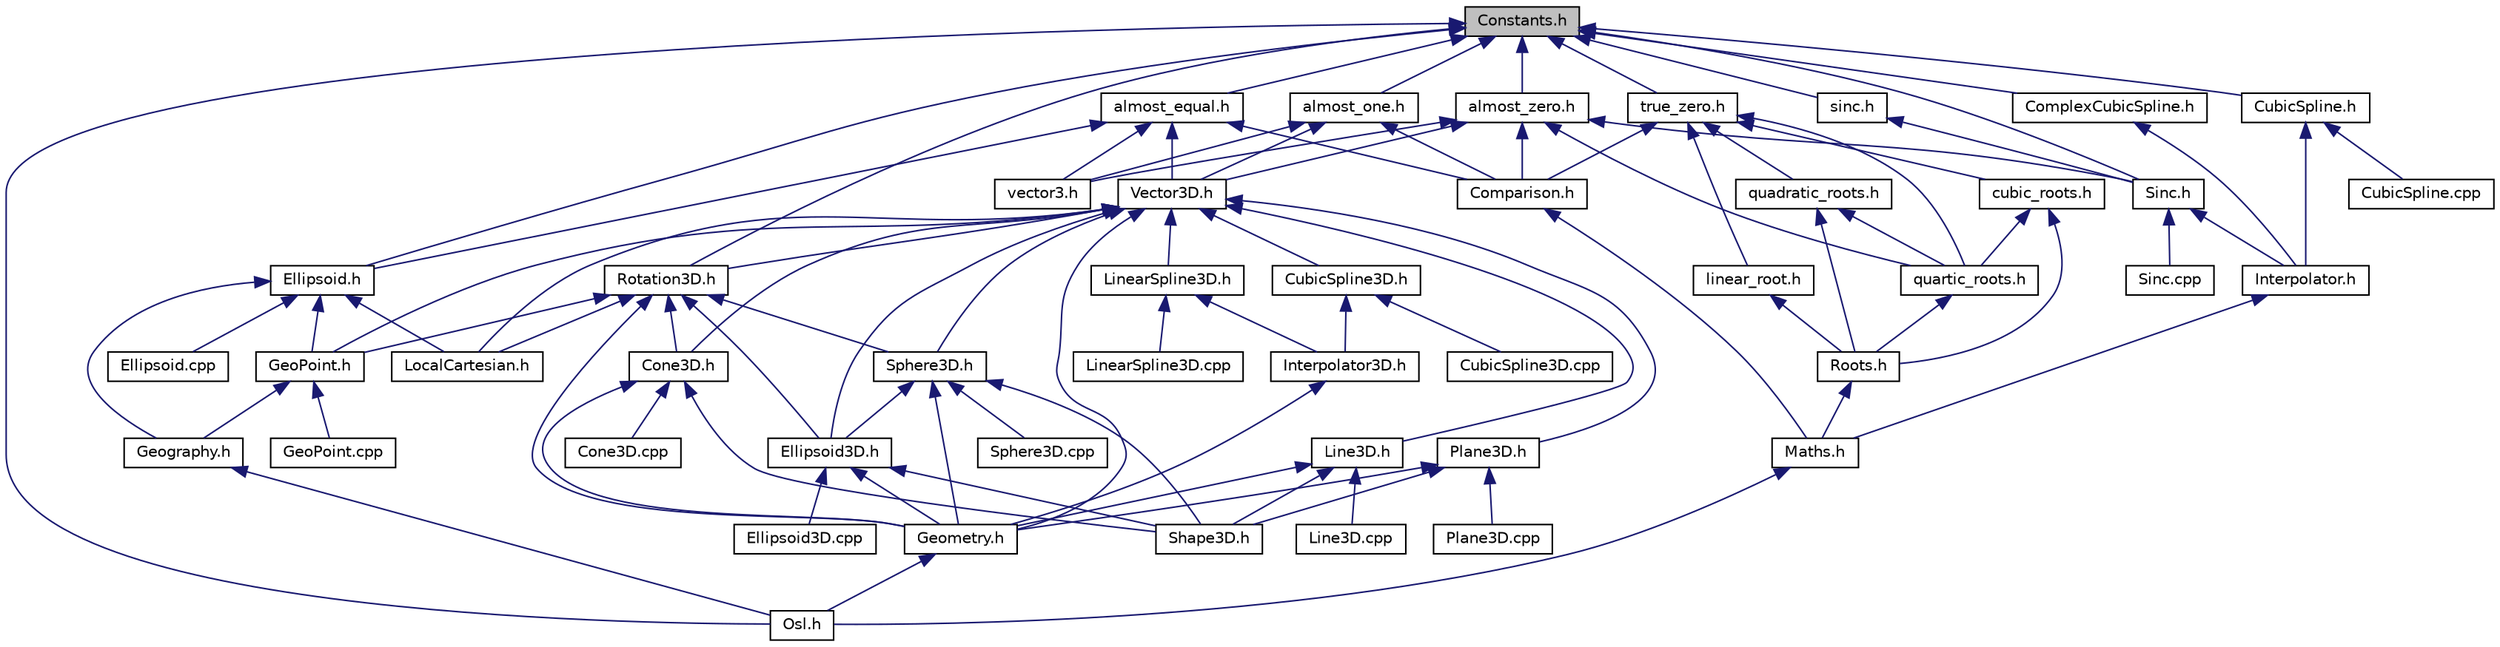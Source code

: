 digraph "Constants.h"
{
 // LATEX_PDF_SIZE
  edge [fontname="Helvetica",fontsize="10",labelfontname="Helvetica",labelfontsize="10"];
  node [fontname="Helvetica",fontsize="10",shape=record];
  Node1 [label="Constants.h",height=0.2,width=0.4,color="black", fillcolor="grey75", style="filled", fontcolor="black",tooltip="Header file for the Osl::Constants namespace."];
  Node1 -> Node2 [dir="back",color="midnightblue",fontsize="10",style="solid",fontname="Helvetica"];
  Node2 [label="Ellipsoid.h",height=0.2,width=0.4,color="black", fillcolor="white", style="filled",URL="$Ellipsoid_8h.html",tooltip="Header file of Osl::Geography::Ellipsoid class."];
  Node2 -> Node3 [dir="back",color="midnightblue",fontsize="10",style="solid",fontname="Helvetica"];
  Node3 [label="Ellipsoid.cpp",height=0.2,width=0.4,color="black", fillcolor="white", style="filled",URL="$Ellipsoid_8cpp.html",tooltip="Source file of Osl::Geography::Ellipsoid class."];
  Node2 -> Node4 [dir="back",color="midnightblue",fontsize="10",style="solid",fontname="Helvetica"];
  Node4 [label="Geography.h",height=0.2,width=0.4,color="black", fillcolor="white", style="filled",URL="$Geography_8h.html",tooltip="Header file of Osl::Geography namespace."];
  Node4 -> Node5 [dir="back",color="midnightblue",fontsize="10",style="solid",fontname="Helvetica"];
  Node5 [label="Osl.h",height=0.2,width=0.4,color="black", fillcolor="white", style="filled",URL="$Osl_8h.html",tooltip="Header file for the Osl library."];
  Node2 -> Node6 [dir="back",color="midnightblue",fontsize="10",style="solid",fontname="Helvetica"];
  Node6 [label="GeoPoint.h",height=0.2,width=0.4,color="black", fillcolor="white", style="filled",URL="$GeoPoint_8h.html",tooltip="Header file of Osl::Geography::GeoPoint class."];
  Node6 -> Node4 [dir="back",color="midnightblue",fontsize="10",style="solid",fontname="Helvetica"];
  Node6 -> Node7 [dir="back",color="midnightblue",fontsize="10",style="solid",fontname="Helvetica"];
  Node7 [label="GeoPoint.cpp",height=0.2,width=0.4,color="black", fillcolor="white", style="filled",URL="$GeoPoint_8cpp.html",tooltip="Source file of Osl::Geography::GeoPoint class."];
  Node2 -> Node8 [dir="back",color="midnightblue",fontsize="10",style="solid",fontname="Helvetica"];
  Node8 [label="LocalCartesian.h",height=0.2,width=0.4,color="black", fillcolor="white", style="filled",URL="$LocalCartesian_8h.html",tooltip="Header file of Osl::Geography::LocalENU and Osl::Geography::LocalNED."];
  Node1 -> Node9 [dir="back",color="midnightblue",fontsize="10",style="solid",fontname="Helvetica"];
  Node9 [label="Rotation3D.h",height=0.2,width=0.4,color="black", fillcolor="white", style="filled",URL="$Rotation3D_8h.html",tooltip="Header file of Osl::Geometry::Rotation3D class."];
  Node9 -> Node6 [dir="back",color="midnightblue",fontsize="10",style="solid",fontname="Helvetica"];
  Node9 -> Node8 [dir="back",color="midnightblue",fontsize="10",style="solid",fontname="Helvetica"];
  Node9 -> Node10 [dir="back",color="midnightblue",fontsize="10",style="solid",fontname="Helvetica"];
  Node10 [label="Geometry.h",height=0.2,width=0.4,color="black", fillcolor="white", style="filled",URL="$Geometry_8h.html",tooltip="Header file for Osl::Geometry namespace."];
  Node10 -> Node5 [dir="back",color="midnightblue",fontsize="10",style="solid",fontname="Helvetica"];
  Node9 -> Node11 [dir="back",color="midnightblue",fontsize="10",style="solid",fontname="Helvetica"];
  Node11 [label="Cone3D.h",height=0.2,width=0.4,color="black", fillcolor="white", style="filled",URL="$Cone3D_8h.html",tooltip="Header file of Osl::Geometry::Shape3D::Cone3D class."];
  Node11 -> Node10 [dir="back",color="midnightblue",fontsize="10",style="solid",fontname="Helvetica"];
  Node11 -> Node12 [dir="back",color="midnightblue",fontsize="10",style="solid",fontname="Helvetica"];
  Node12 [label="Cone3D.cpp",height=0.2,width=0.4,color="black", fillcolor="white", style="filled",URL="$Cone3D_8cpp.html",tooltip="Source file of Osl::Geometry::Shape3D::Cone3D class."];
  Node11 -> Node13 [dir="back",color="midnightblue",fontsize="10",style="solid",fontname="Helvetica"];
  Node13 [label="Shape3D.h",height=0.2,width=0.4,color="black", fillcolor="white", style="filled",URL="$Shape3D_8h.html",tooltip="Header file of Osl::Geometry::Shape3D namespace."];
  Node9 -> Node14 [dir="back",color="midnightblue",fontsize="10",style="solid",fontname="Helvetica"];
  Node14 [label="Sphere3D.h",height=0.2,width=0.4,color="black", fillcolor="white", style="filled",URL="$Sphere3D_8h.html",tooltip="Header file of Osl::Geometry::Shape3D::Sphere3D class."];
  Node14 -> Node10 [dir="back",color="midnightblue",fontsize="10",style="solid",fontname="Helvetica"];
  Node14 -> Node15 [dir="back",color="midnightblue",fontsize="10",style="solid",fontname="Helvetica"];
  Node15 [label="Ellipsoid3D.h",height=0.2,width=0.4,color="black", fillcolor="white", style="filled",URL="$Ellipsoid3D_8h.html",tooltip="Header file of Osl::Geometry::Shape3D::Ellipsoid3D class."];
  Node15 -> Node10 [dir="back",color="midnightblue",fontsize="10",style="solid",fontname="Helvetica"];
  Node15 -> Node16 [dir="back",color="midnightblue",fontsize="10",style="solid",fontname="Helvetica"];
  Node16 [label="Ellipsoid3D.cpp",height=0.2,width=0.4,color="black", fillcolor="white", style="filled",URL="$Ellipsoid3D_8cpp.html",tooltip="Header file of Osl::Geometry::Shape3D::Ellipsoid3D class."];
  Node15 -> Node13 [dir="back",color="midnightblue",fontsize="10",style="solid",fontname="Helvetica"];
  Node14 -> Node13 [dir="back",color="midnightblue",fontsize="10",style="solid",fontname="Helvetica"];
  Node14 -> Node17 [dir="back",color="midnightblue",fontsize="10",style="solid",fontname="Helvetica"];
  Node17 [label="Sphere3D.cpp",height=0.2,width=0.4,color="black", fillcolor="white", style="filled",URL="$Sphere3D_8cpp.html",tooltip="Source file of Osl::Geometry::Shape3D::Sphere3D class."];
  Node9 -> Node15 [dir="back",color="midnightblue",fontsize="10",style="solid",fontname="Helvetica"];
  Node1 -> Node18 [dir="back",color="midnightblue",fontsize="10",style="solid",fontname="Helvetica"];
  Node18 [label="almost_equal.h",height=0.2,width=0.4,color="black", fillcolor="white", style="filled",URL="$almost__equal_8h.html",tooltip="Header file for the Osl::Maths::Comparison::almost_equal functions."];
  Node18 -> Node2 [dir="back",color="midnightblue",fontsize="10",style="solid",fontname="Helvetica"];
  Node18 -> Node19 [dir="back",color="midnightblue",fontsize="10",style="solid",fontname="Helvetica"];
  Node19 [label="Vector3D.h",height=0.2,width=0.4,color="black", fillcolor="white", style="filled",URL="$Vector3D_8h.html",tooltip="Header file of Osl::Geometry::Vector3D class."];
  Node19 -> Node6 [dir="back",color="midnightblue",fontsize="10",style="solid",fontname="Helvetica"];
  Node19 -> Node8 [dir="back",color="midnightblue",fontsize="10",style="solid",fontname="Helvetica"];
  Node19 -> Node10 [dir="back",color="midnightblue",fontsize="10",style="solid",fontname="Helvetica"];
  Node19 -> Node9 [dir="back",color="midnightblue",fontsize="10",style="solid",fontname="Helvetica"];
  Node19 -> Node20 [dir="back",color="midnightblue",fontsize="10",style="solid",fontname="Helvetica"];
  Node20 [label="LinearSpline3D.h",height=0.2,width=0.4,color="black", fillcolor="white", style="filled",URL="$LinearSpline3D_8h.html",tooltip="Header file of Osl::Geometry::Interpolator3D::LinearSpline3D class."];
  Node20 -> Node21 [dir="back",color="midnightblue",fontsize="10",style="solid",fontname="Helvetica"];
  Node21 [label="Interpolator3D.h",height=0.2,width=0.4,color="black", fillcolor="white", style="filled",URL="$Interpolator3D_8h.html",tooltip="Header file of Osl::Geometry::Interpolator3D namespace."];
  Node21 -> Node10 [dir="back",color="midnightblue",fontsize="10",style="solid",fontname="Helvetica"];
  Node20 -> Node22 [dir="back",color="midnightblue",fontsize="10",style="solid",fontname="Helvetica"];
  Node22 [label="LinearSpline3D.cpp",height=0.2,width=0.4,color="black", fillcolor="white", style="filled",URL="$LinearSpline3D_8cpp.html",tooltip="Source file of Osl::Geometry::Interpolator3D::LinearSpline3D class."];
  Node19 -> Node23 [dir="back",color="midnightblue",fontsize="10",style="solid",fontname="Helvetica"];
  Node23 [label="CubicSpline3D.h",height=0.2,width=0.4,color="black", fillcolor="white", style="filled",URL="$CubicSpline3D_8h.html",tooltip="Header file of Osl::Geometry::Interpolator::CubicSpline3D class."];
  Node23 -> Node21 [dir="back",color="midnightblue",fontsize="10",style="solid",fontname="Helvetica"];
  Node23 -> Node24 [dir="back",color="midnightblue",fontsize="10",style="solid",fontname="Helvetica"];
  Node24 [label="CubicSpline3D.cpp",height=0.2,width=0.4,color="black", fillcolor="white", style="filled",URL="$CubicSpline3D_8cpp.html",tooltip="Source file of Osl::Geometry::Interpolator::CubicSpline3D class."];
  Node19 -> Node25 [dir="back",color="midnightblue",fontsize="10",style="solid",fontname="Helvetica"];
  Node25 [label="Line3D.h",height=0.2,width=0.4,color="black", fillcolor="white", style="filled",URL="$Line3D_8h.html",tooltip="Header file of Osl::Geometry::Shape3D::Line3D class."];
  Node25 -> Node10 [dir="back",color="midnightblue",fontsize="10",style="solid",fontname="Helvetica"];
  Node25 -> Node26 [dir="back",color="midnightblue",fontsize="10",style="solid",fontname="Helvetica"];
  Node26 [label="Line3D.cpp",height=0.2,width=0.4,color="black", fillcolor="white", style="filled",URL="$Line3D_8cpp.html",tooltip="Source file of Osl::Geometry::Shape3D::Line3D class."];
  Node25 -> Node13 [dir="back",color="midnightblue",fontsize="10",style="solid",fontname="Helvetica"];
  Node19 -> Node27 [dir="back",color="midnightblue",fontsize="10",style="solid",fontname="Helvetica"];
  Node27 [label="Plane3D.h",height=0.2,width=0.4,color="black", fillcolor="white", style="filled",URL="$Plane3D_8h.html",tooltip="Header file of Osl::Geometry::Shape3D::Plane3D class."];
  Node27 -> Node10 [dir="back",color="midnightblue",fontsize="10",style="solid",fontname="Helvetica"];
  Node27 -> Node28 [dir="back",color="midnightblue",fontsize="10",style="solid",fontname="Helvetica"];
  Node28 [label="Plane3D.cpp",height=0.2,width=0.4,color="black", fillcolor="white", style="filled",URL="$Plane3D_8cpp.html",tooltip="Source file of Osl::Geometry::Shape3D::Plane3D class."];
  Node27 -> Node13 [dir="back",color="midnightblue",fontsize="10",style="solid",fontname="Helvetica"];
  Node19 -> Node11 [dir="back",color="midnightblue",fontsize="10",style="solid",fontname="Helvetica"];
  Node19 -> Node14 [dir="back",color="midnightblue",fontsize="10",style="solid",fontname="Helvetica"];
  Node19 -> Node15 [dir="back",color="midnightblue",fontsize="10",style="solid",fontname="Helvetica"];
  Node18 -> Node29 [dir="back",color="midnightblue",fontsize="10",style="solid",fontname="Helvetica"];
  Node29 [label="vector3.h",height=0.2,width=0.4,color="black", fillcolor="white", style="filled",URL="$vector3_8h_source.html",tooltip=" "];
  Node18 -> Node30 [dir="back",color="midnightblue",fontsize="10",style="solid",fontname="Helvetica"];
  Node30 [label="Comparison.h",height=0.2,width=0.4,color="black", fillcolor="white", style="filled",URL="$Comparison_8h.html",tooltip="Header file of Osl::Maths::Comparison namespace."];
  Node30 -> Node31 [dir="back",color="midnightblue",fontsize="10",style="solid",fontname="Helvetica"];
  Node31 [label="Maths.h",height=0.2,width=0.4,color="black", fillcolor="white", style="filled",URL="$Maths_8h.html",tooltip="Header file of Osl::Maths namespace."];
  Node31 -> Node5 [dir="back",color="midnightblue",fontsize="10",style="solid",fontname="Helvetica"];
  Node1 -> Node32 [dir="back",color="midnightblue",fontsize="10",style="solid",fontname="Helvetica"];
  Node32 [label="almost_one.h",height=0.2,width=0.4,color="black", fillcolor="white", style="filled",URL="$almost__one_8h.html",tooltip="Header file for the Osl::Maths::Comparison::almost_one functions."];
  Node32 -> Node19 [dir="back",color="midnightblue",fontsize="10",style="solid",fontname="Helvetica"];
  Node32 -> Node29 [dir="back",color="midnightblue",fontsize="10",style="solid",fontname="Helvetica"];
  Node32 -> Node30 [dir="back",color="midnightblue",fontsize="10",style="solid",fontname="Helvetica"];
  Node1 -> Node33 [dir="back",color="midnightblue",fontsize="10",style="solid",fontname="Helvetica"];
  Node33 [label="almost_zero.h",height=0.2,width=0.4,color="black", fillcolor="white", style="filled",URL="$almost__zero_8h.html",tooltip="Header file for the Osl::Maths::Comparison::almost_zero functions."];
  Node33 -> Node19 [dir="back",color="midnightblue",fontsize="10",style="solid",fontname="Helvetica"];
  Node33 -> Node29 [dir="back",color="midnightblue",fontsize="10",style="solid",fontname="Helvetica"];
  Node33 -> Node30 [dir="back",color="midnightblue",fontsize="10",style="solid",fontname="Helvetica"];
  Node33 -> Node34 [dir="back",color="midnightblue",fontsize="10",style="solid",fontname="Helvetica"];
  Node34 [label="Sinc.h",height=0.2,width=0.4,color="black", fillcolor="white", style="filled",URL="$Sinc_8h.html",tooltip="Header file of Osl::Maths::Interpolator::Sinc class."];
  Node34 -> Node35 [dir="back",color="midnightblue",fontsize="10",style="solid",fontname="Helvetica"];
  Node35 [label="Interpolator.h",height=0.2,width=0.4,color="black", fillcolor="white", style="filled",URL="$Interpolator_8h.html",tooltip="Header file of Osl::Maths::Interpolator namespace."];
  Node35 -> Node31 [dir="back",color="midnightblue",fontsize="10",style="solid",fontname="Helvetica"];
  Node34 -> Node36 [dir="back",color="midnightblue",fontsize="10",style="solid",fontname="Helvetica"];
  Node36 [label="Sinc.cpp",height=0.2,width=0.4,color="black", fillcolor="white", style="filled",URL="$Sinc_8cpp.html",tooltip="Source file of Osl::Maths::Interpolator::Sinc class."];
  Node33 -> Node37 [dir="back",color="midnightblue",fontsize="10",style="solid",fontname="Helvetica"];
  Node37 [label="quartic_roots.h",height=0.2,width=0.4,color="black", fillcolor="white", style="filled",URL="$quartic__roots_8h.html",tooltip="Header file for Osl::Maths::Roots::quartic_roots functions."];
  Node37 -> Node38 [dir="back",color="midnightblue",fontsize="10",style="solid",fontname="Helvetica"];
  Node38 [label="Roots.h",height=0.2,width=0.4,color="black", fillcolor="white", style="filled",URL="$Roots_8h.html",tooltip="Header file for Osl::Maths::Roots::Roots namespace."];
  Node38 -> Node31 [dir="back",color="midnightblue",fontsize="10",style="solid",fontname="Helvetica"];
  Node1 -> Node39 [dir="back",color="midnightblue",fontsize="10",style="solid",fontname="Helvetica"];
  Node39 [label="true_zero.h",height=0.2,width=0.4,color="black", fillcolor="white", style="filled",URL="$true__zero_8h.html",tooltip="Header file for the Osl::Maths::Comparison::true_zero functions."];
  Node39 -> Node30 [dir="back",color="midnightblue",fontsize="10",style="solid",fontname="Helvetica"];
  Node39 -> Node40 [dir="back",color="midnightblue",fontsize="10",style="solid",fontname="Helvetica"];
  Node40 [label="linear_root.h",height=0.2,width=0.4,color="black", fillcolor="white", style="filled",URL="$linear__root_8h.html",tooltip="Header file for Osl::Maths::Roots::linear_root functions."];
  Node40 -> Node38 [dir="back",color="midnightblue",fontsize="10",style="solid",fontname="Helvetica"];
  Node39 -> Node41 [dir="back",color="midnightblue",fontsize="10",style="solid",fontname="Helvetica"];
  Node41 [label="quadratic_roots.h",height=0.2,width=0.4,color="black", fillcolor="white", style="filled",URL="$quadratic__roots_8h.html",tooltip="Header file for Osl::Maths::Roots::quadratic_roots functions."];
  Node41 -> Node38 [dir="back",color="midnightblue",fontsize="10",style="solid",fontname="Helvetica"];
  Node41 -> Node37 [dir="back",color="midnightblue",fontsize="10",style="solid",fontname="Helvetica"];
  Node39 -> Node42 [dir="back",color="midnightblue",fontsize="10",style="solid",fontname="Helvetica"];
  Node42 [label="cubic_roots.h",height=0.2,width=0.4,color="black", fillcolor="white", style="filled",URL="$cubic__roots_8h.html",tooltip="Header file for Osl::Maths::Roots::cubic_roots functions."];
  Node42 -> Node38 [dir="back",color="midnightblue",fontsize="10",style="solid",fontname="Helvetica"];
  Node42 -> Node37 [dir="back",color="midnightblue",fontsize="10",style="solid",fontname="Helvetica"];
  Node39 -> Node37 [dir="back",color="midnightblue",fontsize="10",style="solid",fontname="Helvetica"];
  Node1 -> Node43 [dir="back",color="midnightblue",fontsize="10",style="solid",fontname="Helvetica"];
  Node43 [label="sinc.h",height=0.2,width=0.4,color="black", fillcolor="white", style="filled",URL="$sinc_8h.html",tooltip="Header file for Osl::Maths::Functions::sinc functions."];
  Node43 -> Node34 [dir="back",color="midnightblue",fontsize="10",style="solid",fontname="Helvetica"];
  Node1 -> Node44 [dir="back",color="midnightblue",fontsize="10",style="solid",fontname="Helvetica"];
  Node44 [label="ComplexCubicSpline.h",height=0.2,width=0.4,color="black", fillcolor="white", style="filled",URL="$ComplexCubicSpline_8h.html",tooltip="Source file of Osl::Maths::Interpolator::ComplexCubicSpline class."];
  Node44 -> Node35 [dir="back",color="midnightblue",fontsize="10",style="solid",fontname="Helvetica"];
  Node1 -> Node45 [dir="back",color="midnightblue",fontsize="10",style="solid",fontname="Helvetica"];
  Node45 [label="CubicSpline.h",height=0.2,width=0.4,color="black", fillcolor="white", style="filled",URL="$CubicSpline_8h.html",tooltip="Header file of Osl::Maths::Interpolator::CubicSpline class."];
  Node45 -> Node46 [dir="back",color="midnightblue",fontsize="10",style="solid",fontname="Helvetica"];
  Node46 [label="CubicSpline.cpp",height=0.2,width=0.4,color="black", fillcolor="white", style="filled",URL="$CubicSpline_8cpp.html",tooltip="Source file of Osl::Maths::Interpolator::CubicSpline class."];
  Node45 -> Node35 [dir="back",color="midnightblue",fontsize="10",style="solid",fontname="Helvetica"];
  Node1 -> Node34 [dir="back",color="midnightblue",fontsize="10",style="solid",fontname="Helvetica"];
  Node1 -> Node5 [dir="back",color="midnightblue",fontsize="10",style="solid",fontname="Helvetica"];
}
